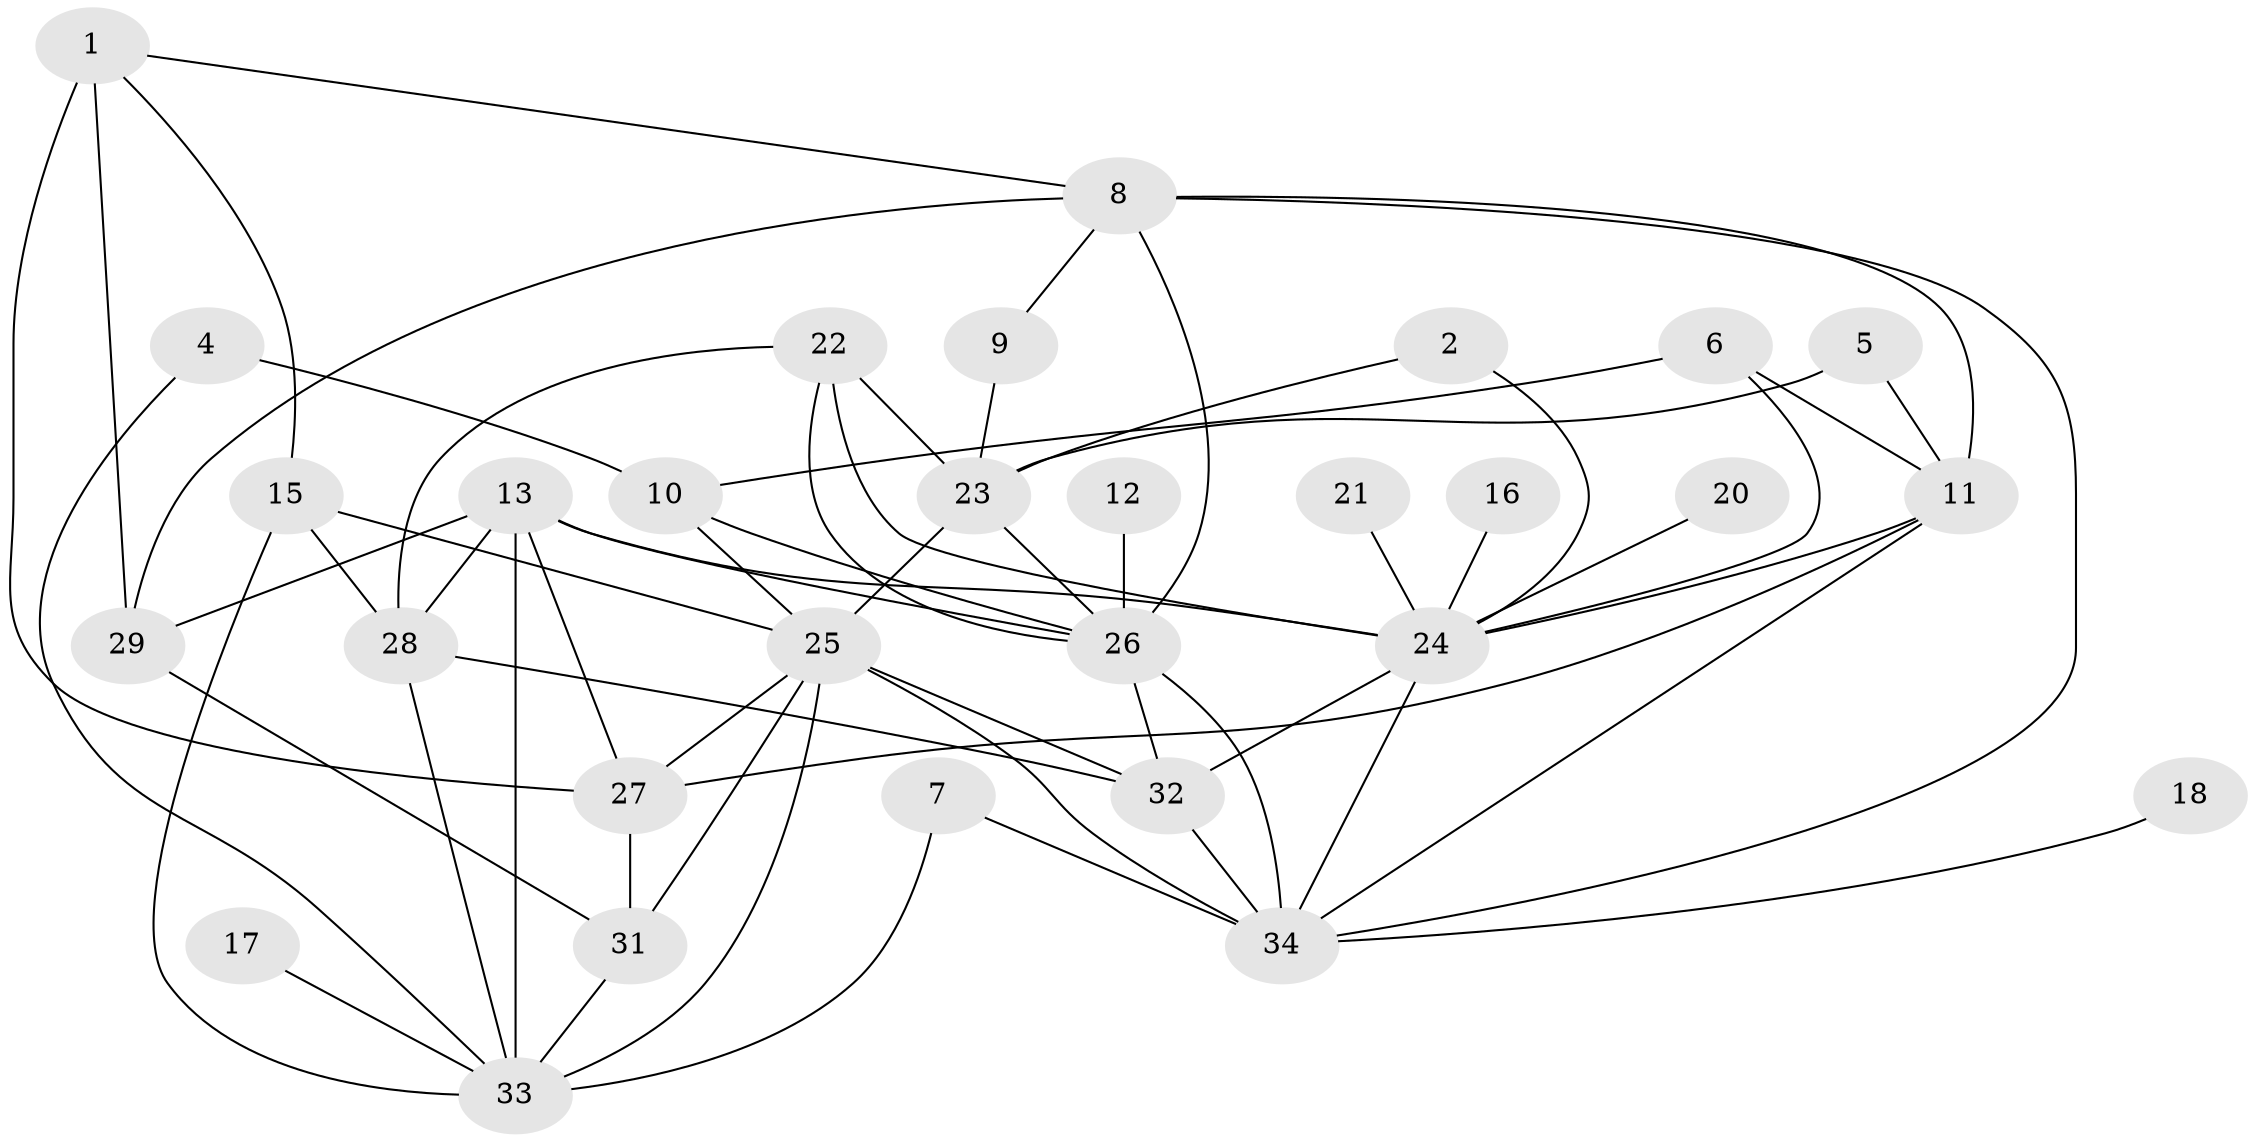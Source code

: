 // original degree distribution, {4: 0.27941176470588236, 1: 0.1323529411764706, 5: 0.1323529411764706, 2: 0.16176470588235295, 0: 0.058823529411764705, 3: 0.19117647058823528, 7: 0.014705882352941176, 6: 0.029411764705882353}
// Generated by graph-tools (version 1.1) at 2025/49/03/09/25 03:49:07]
// undirected, 30 vertices, 62 edges
graph export_dot {
graph [start="1"]
  node [color=gray90,style=filled];
  1;
  2;
  4;
  5;
  6;
  7;
  8;
  9;
  10;
  11;
  12;
  13;
  15;
  16;
  17;
  18;
  20;
  21;
  22;
  23;
  24;
  25;
  26;
  27;
  28;
  29;
  31;
  32;
  33;
  34;
  1 -- 8 [weight=1.0];
  1 -- 15 [weight=1.0];
  1 -- 27 [weight=2.0];
  1 -- 29 [weight=1.0];
  2 -- 23 [weight=1.0];
  2 -- 24 [weight=1.0];
  4 -- 10 [weight=1.0];
  4 -- 33 [weight=1.0];
  5 -- 11 [weight=1.0];
  5 -- 23 [weight=1.0];
  6 -- 10 [weight=1.0];
  6 -- 11 [weight=1.0];
  6 -- 24 [weight=2.0];
  7 -- 33 [weight=1.0];
  7 -- 34 [weight=1.0];
  8 -- 9 [weight=1.0];
  8 -- 11 [weight=1.0];
  8 -- 26 [weight=1.0];
  8 -- 29 [weight=1.0];
  8 -- 34 [weight=1.0];
  9 -- 23 [weight=1.0];
  10 -- 25 [weight=1.0];
  10 -- 26 [weight=1.0];
  11 -- 24 [weight=1.0];
  11 -- 27 [weight=1.0];
  11 -- 34 [weight=1.0];
  12 -- 26 [weight=1.0];
  13 -- 24 [weight=2.0];
  13 -- 26 [weight=1.0];
  13 -- 27 [weight=1.0];
  13 -- 28 [weight=1.0];
  13 -- 29 [weight=1.0];
  13 -- 33 [weight=1.0];
  15 -- 25 [weight=1.0];
  15 -- 28 [weight=1.0];
  15 -- 33 [weight=1.0];
  16 -- 24 [weight=1.0];
  17 -- 33 [weight=1.0];
  18 -- 34 [weight=1.0];
  20 -- 24 [weight=1.0];
  21 -- 24 [weight=1.0];
  22 -- 23 [weight=1.0];
  22 -- 24 [weight=1.0];
  22 -- 26 [weight=1.0];
  22 -- 28 [weight=1.0];
  23 -- 25 [weight=2.0];
  23 -- 26 [weight=1.0];
  24 -- 32 [weight=1.0];
  24 -- 34 [weight=1.0];
  25 -- 27 [weight=2.0];
  25 -- 31 [weight=1.0];
  25 -- 32 [weight=2.0];
  25 -- 33 [weight=2.0];
  25 -- 34 [weight=1.0];
  26 -- 32 [weight=1.0];
  26 -- 34 [weight=2.0];
  27 -- 31 [weight=1.0];
  28 -- 32 [weight=1.0];
  28 -- 33 [weight=1.0];
  29 -- 31 [weight=1.0];
  31 -- 33 [weight=1.0];
  32 -- 34 [weight=1.0];
}
